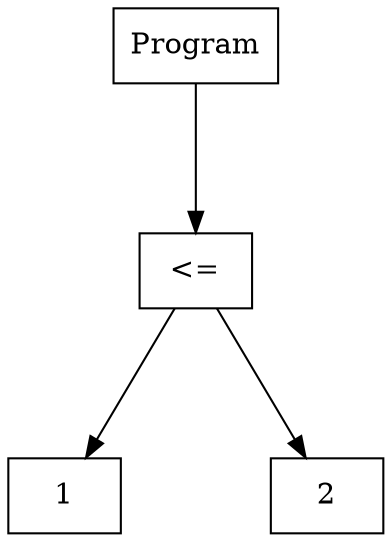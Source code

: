 digraph "ast"{

	nodesep=1;
	ranksep=1;

	N2 [label="1", shape="box"];
	N3 [label="2", shape="box"];
	N1 [label="<=", shape="box"];
	N0 [label="Program", shape="box"];

	N1 -> N3; 
	N1 -> N2; 
	N0 -> N1; 
}
